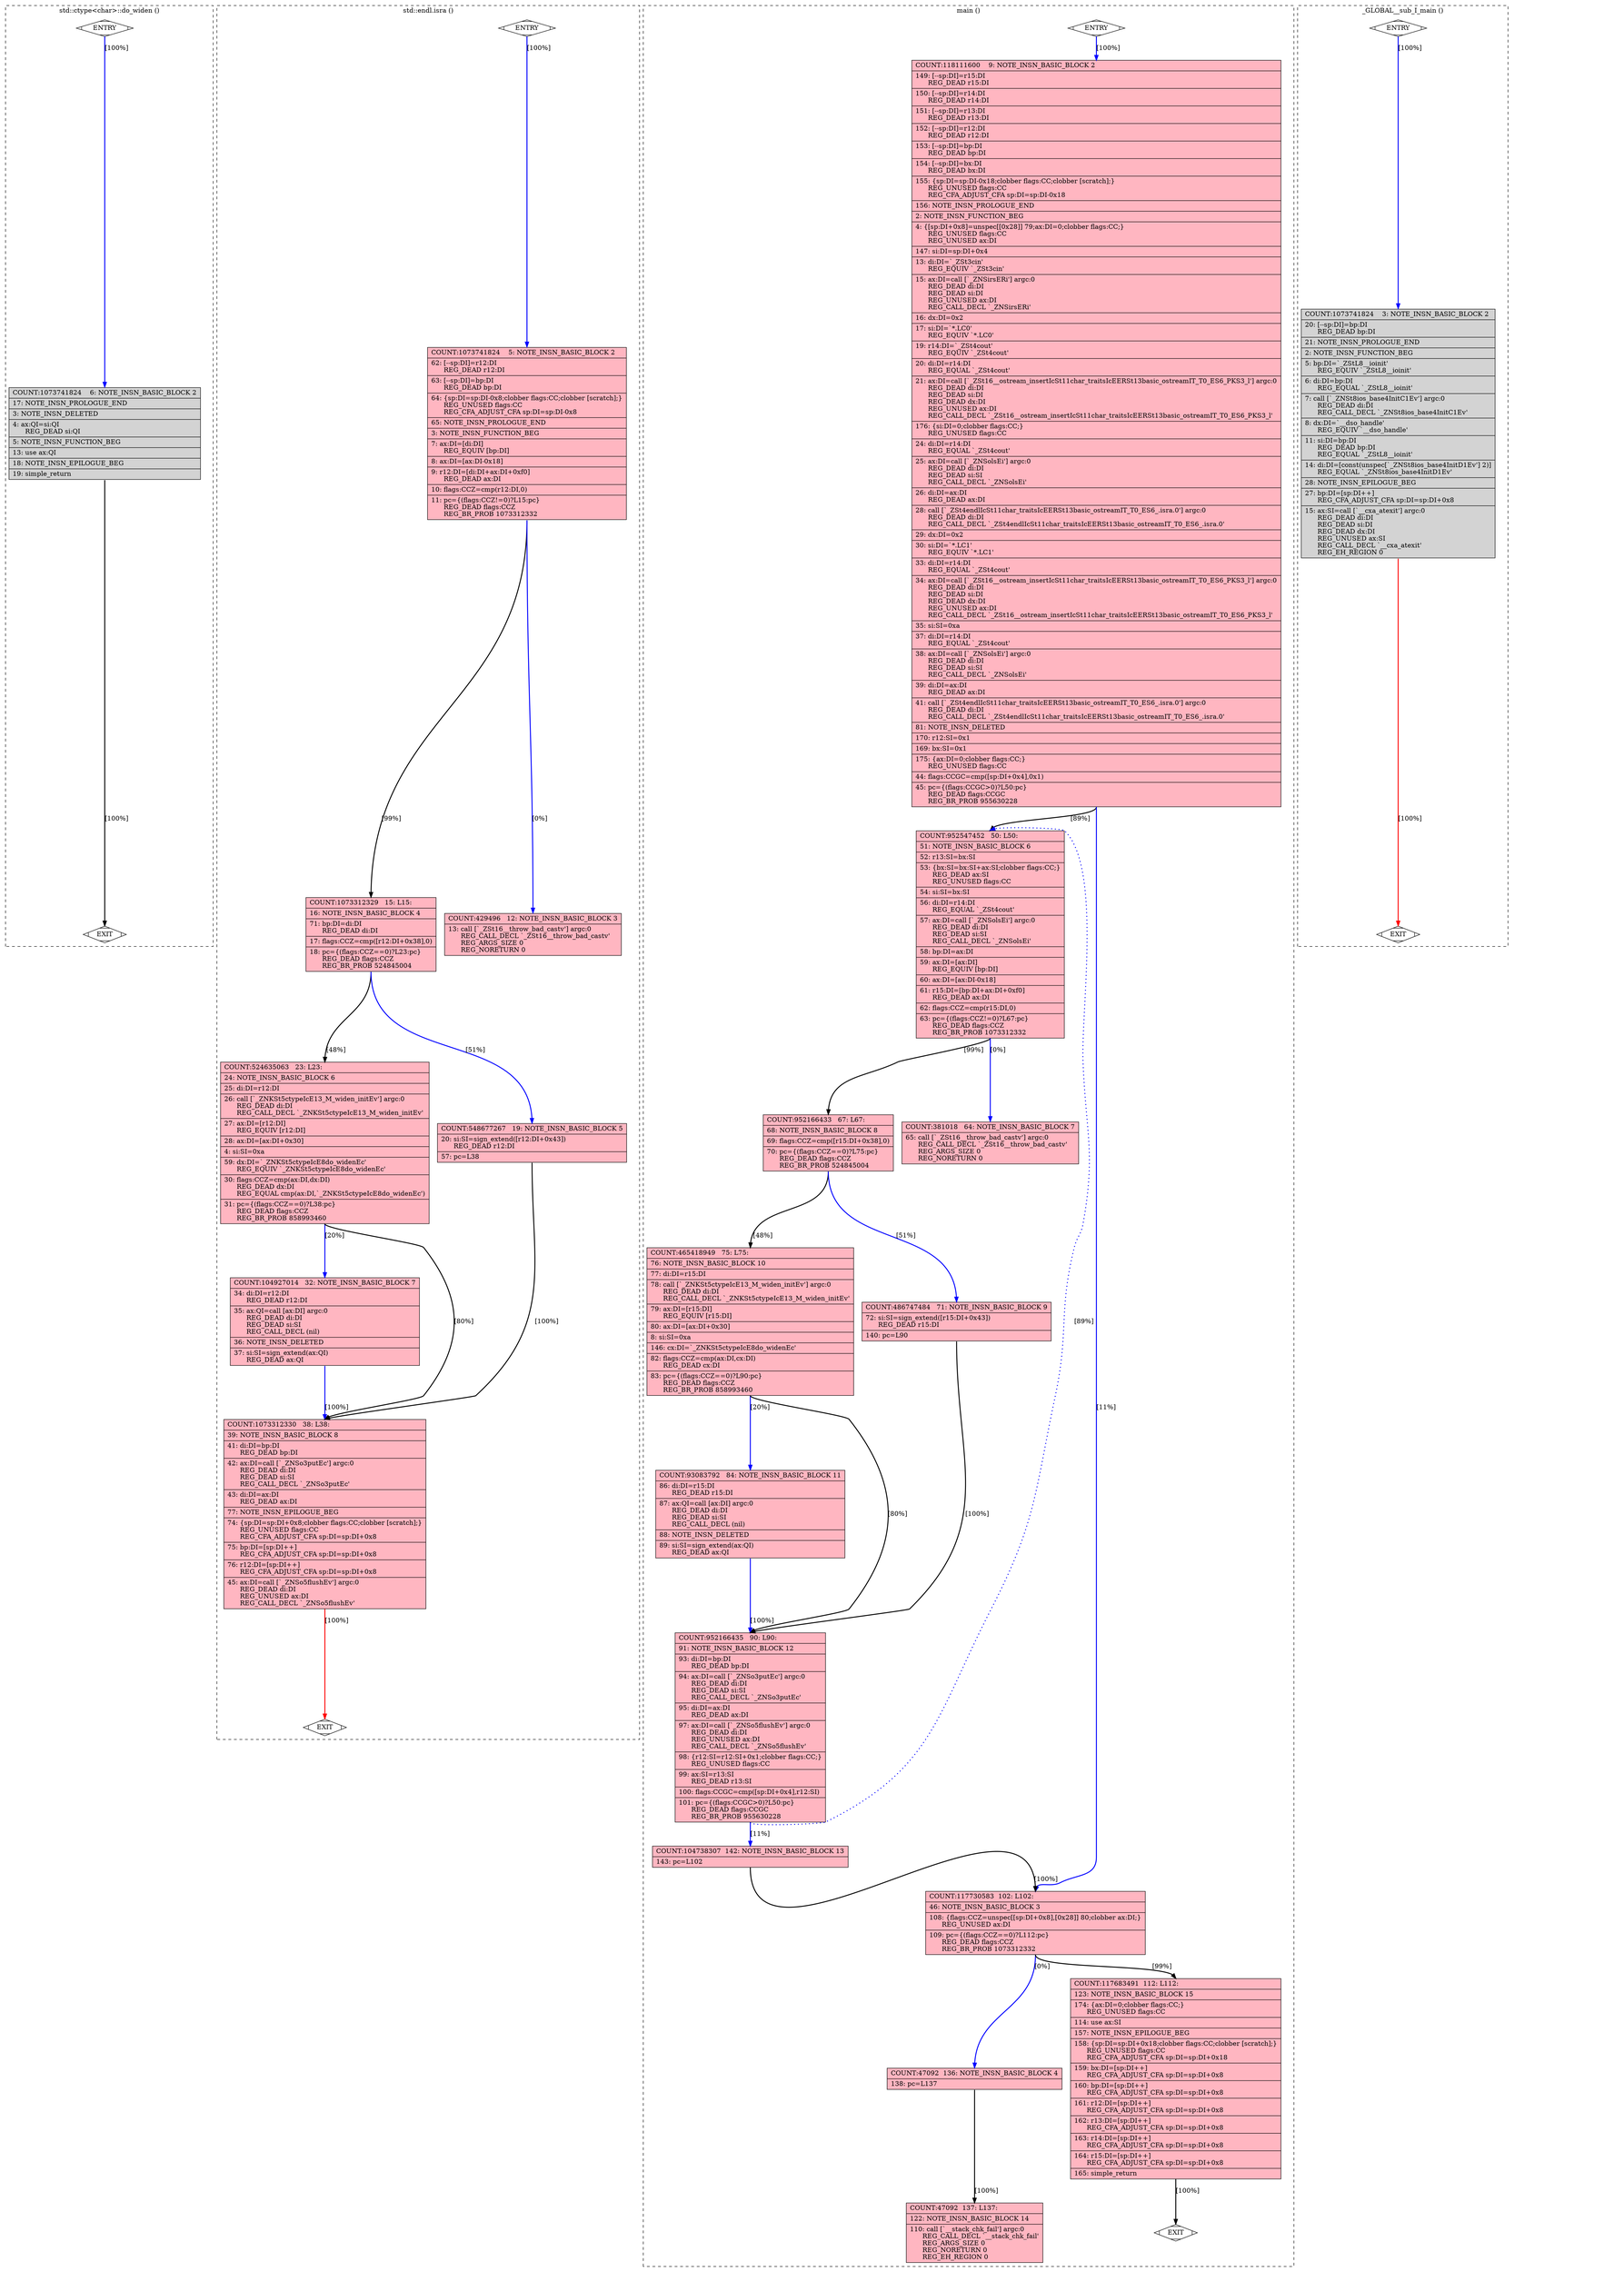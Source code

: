 digraph "a-fib.cpp.312r.rtl_dce" {
overlap=false;
subgraph "cluster_std::ctype<char>::do_widen" {
	style="dashed";
	color="black";
	label="std::ctype<char>::do_widen ()";
	fn_1565_basic_block_0 [shape=Mdiamond,style=filled,fillcolor=white,label="ENTRY"];

	fn_1565_basic_block_2 [shape=record,style=filled,fillcolor=lightgrey,label="{COUNT:1073741824\ \ \ \ 6:\ NOTE_INSN_BASIC_BLOCK\ 2\l\
|\ \ \ 17:\ NOTE_INSN_PROLOGUE_END\l\
|\ \ \ \ 3:\ NOTE_INSN_DELETED\l\
|\ \ \ \ 4:\ ax:QI=si:QI\l\
\ \ \ \ \ \ REG_DEAD\ si:QI\l\
|\ \ \ \ 5:\ NOTE_INSN_FUNCTION_BEG\l\
|\ \ \ 13:\ use\ ax:QI\l\
|\ \ \ 18:\ NOTE_INSN_EPILOGUE_BEG\l\
|\ \ \ 19:\ simple_return\l\
}"];

	fn_1565_basic_block_1 [shape=Mdiamond,style=filled,fillcolor=white,label="EXIT"];

	fn_1565_basic_block_0:s -> fn_1565_basic_block_2:n [style="solid,bold",color=blue,weight=100,constraint=true,label="[100%]"];
	fn_1565_basic_block_2:s -> fn_1565_basic_block_1:n [style="solid,bold",color=black,weight=10,constraint=true,label="[100%]"];
	fn_1565_basic_block_0:s -> fn_1565_basic_block_1:n [style="invis",constraint=true];
}
subgraph "cluster_std::endl.isra" {
	style="dashed";
	color="black";
	label="std::endl.isra ()";
	fn_2306_basic_block_0 [shape=Mdiamond,style=filled,fillcolor=white,label="ENTRY"];

	fn_2306_basic_block_2 [shape=record,style=filled,fillcolor=lightpink,label="{COUNT:1073741824\ \ \ \ 5:\ NOTE_INSN_BASIC_BLOCK\ 2\l\
|\ \ \ 62:\ [--sp:DI]=r12:DI\l\
\ \ \ \ \ \ REG_DEAD\ r12:DI\l\
|\ \ \ 63:\ [--sp:DI]=bp:DI\l\
\ \ \ \ \ \ REG_DEAD\ bp:DI\l\
|\ \ \ 64:\ \{sp:DI=sp:DI-0x8;clobber\ flags:CC;clobber\ [scratch];\}\l\
\ \ \ \ \ \ REG_UNUSED\ flags:CC\l\
\ \ \ \ \ \ REG_CFA_ADJUST_CFA\ sp:DI=sp:DI-0x8\l\
|\ \ \ 65:\ NOTE_INSN_PROLOGUE_END\l\
|\ \ \ \ 3:\ NOTE_INSN_FUNCTION_BEG\l\
|\ \ \ \ 7:\ ax:DI=[di:DI]\l\
\ \ \ \ \ \ REG_EQUIV\ [bp:DI]\l\
|\ \ \ \ 8:\ ax:DI=[ax:DI-0x18]\l\
|\ \ \ \ 9:\ r12:DI=[di:DI+ax:DI+0xf0]\l\
\ \ \ \ \ \ REG_DEAD\ ax:DI\l\
|\ \ \ 10:\ flags:CCZ=cmp(r12:DI,0)\l\
|\ \ \ 11:\ pc=\{(flags:CCZ!=0)?L15:pc\}\l\
\ \ \ \ \ \ REG_DEAD\ flags:CCZ\l\
\ \ \ \ \ \ REG_BR_PROB\ 1073312332\l\
}"];

	fn_2306_basic_block_4 [shape=record,style=filled,fillcolor=lightpink,label="{COUNT:1073312329\ \ \ 15:\ L15:\l\
|\ \ \ 16:\ NOTE_INSN_BASIC_BLOCK\ 4\l\
|\ \ \ 71:\ bp:DI=di:DI\l\
\ \ \ \ \ \ REG_DEAD\ di:DI\l\
|\ \ \ 17:\ flags:CCZ=cmp([r12:DI+0x38],0)\l\
|\ \ \ 18:\ pc=\{(flags:CCZ==0)?L23:pc\}\l\
\ \ \ \ \ \ REG_DEAD\ flags:CCZ\l\
\ \ \ \ \ \ REG_BR_PROB\ 524845004\l\
}"];

	fn_2306_basic_block_6 [shape=record,style=filled,fillcolor=lightpink,label="{COUNT:524635063\ \ \ 23:\ L23:\l\
|\ \ \ 24:\ NOTE_INSN_BASIC_BLOCK\ 6\l\
|\ \ \ 25:\ di:DI=r12:DI\l\
|\ \ \ 26:\ call\ [`_ZNKSt5ctypeIcE13_M_widen_initEv']\ argc:0\l\
\ \ \ \ \ \ REG_DEAD\ di:DI\l\
\ \ \ \ \ \ REG_CALL_DECL\ `_ZNKSt5ctypeIcE13_M_widen_initEv'\l\
|\ \ \ 27:\ ax:DI=[r12:DI]\l\
\ \ \ \ \ \ REG_EQUIV\ [r12:DI]\l\
|\ \ \ 28:\ ax:DI=[ax:DI+0x30]\l\
|\ \ \ \ 4:\ si:SI=0xa\l\
|\ \ \ 59:\ dx:DI=`_ZNKSt5ctypeIcE8do_widenEc'\l\
\ \ \ \ \ \ REG_EQUIV\ `_ZNKSt5ctypeIcE8do_widenEc'\l\
|\ \ \ 30:\ flags:CCZ=cmp(ax:DI,dx:DI)\l\
\ \ \ \ \ \ REG_DEAD\ dx:DI\l\
\ \ \ \ \ \ REG_EQUAL\ cmp(ax:DI,`_ZNKSt5ctypeIcE8do_widenEc')\l\
|\ \ \ 31:\ pc=\{(flags:CCZ==0)?L38:pc\}\l\
\ \ \ \ \ \ REG_DEAD\ flags:CCZ\l\
\ \ \ \ \ \ REG_BR_PROB\ 858993460\l\
}"];

	fn_2306_basic_block_7 [shape=record,style=filled,fillcolor=lightpink,label="{COUNT:104927014\ \ \ 32:\ NOTE_INSN_BASIC_BLOCK\ 7\l\
|\ \ \ 34:\ di:DI=r12:DI\l\
\ \ \ \ \ \ REG_DEAD\ r12:DI\l\
|\ \ \ 35:\ ax:QI=call\ [ax:DI]\ argc:0\l\
\ \ \ \ \ \ REG_DEAD\ di:DI\l\
\ \ \ \ \ \ REG_DEAD\ si:SI\l\
\ \ \ \ \ \ REG_CALL_DECL\ (nil)\l\
|\ \ \ 36:\ NOTE_INSN_DELETED\l\
|\ \ \ 37:\ si:SI=sign_extend(ax:QI)\l\
\ \ \ \ \ \ REG_DEAD\ ax:QI\l\
}"];

	fn_2306_basic_block_5 [shape=record,style=filled,fillcolor=lightpink,label="{COUNT:548677267\ \ \ 19:\ NOTE_INSN_BASIC_BLOCK\ 5\l\
|\ \ \ 20:\ si:SI=sign_extend([r12:DI+0x43])\l\
\ \ \ \ \ \ REG_DEAD\ r12:DI\l\
|\ \ \ 57:\ pc=L38\l\
}"];

	fn_2306_basic_block_8 [shape=record,style=filled,fillcolor=lightpink,label="{COUNT:1073312330\ \ \ 38:\ L38:\l\
|\ \ \ 39:\ NOTE_INSN_BASIC_BLOCK\ 8\l\
|\ \ \ 41:\ di:DI=bp:DI\l\
\ \ \ \ \ \ REG_DEAD\ bp:DI\l\
|\ \ \ 42:\ ax:DI=call\ [`_ZNSo3putEc']\ argc:0\l\
\ \ \ \ \ \ REG_DEAD\ di:DI\l\
\ \ \ \ \ \ REG_DEAD\ si:SI\l\
\ \ \ \ \ \ REG_CALL_DECL\ `_ZNSo3putEc'\l\
|\ \ \ 43:\ di:DI=ax:DI\l\
\ \ \ \ \ \ REG_DEAD\ ax:DI\l\
|\ \ \ 77:\ NOTE_INSN_EPILOGUE_BEG\l\
|\ \ \ 74:\ \{sp:DI=sp:DI+0x8;clobber\ flags:CC;clobber\ [scratch];\}\l\
\ \ \ \ \ \ REG_UNUSED\ flags:CC\l\
\ \ \ \ \ \ REG_CFA_ADJUST_CFA\ sp:DI=sp:DI+0x8\l\
|\ \ \ 75:\ bp:DI=[sp:DI++]\l\
\ \ \ \ \ \ REG_CFA_ADJUST_CFA\ sp:DI=sp:DI+0x8\l\
|\ \ \ 76:\ r12:DI=[sp:DI++]\l\
\ \ \ \ \ \ REG_CFA_ADJUST_CFA\ sp:DI=sp:DI+0x8\l\
|\ \ \ 45:\ ax:DI=call\ [`_ZNSo5flushEv']\ argc:0\l\
\ \ \ \ \ \ REG_DEAD\ di:DI\l\
\ \ \ \ \ \ REG_UNUSED\ ax:DI\l\
\ \ \ \ \ \ REG_CALL_DECL\ `_ZNSo5flushEv'\l\
}"];

	fn_2306_basic_block_3 [shape=record,style=filled,fillcolor=lightpink,label="{COUNT:429496\ \ \ 12:\ NOTE_INSN_BASIC_BLOCK\ 3\l\
|\ \ \ 13:\ call\ [`_ZSt16__throw_bad_castv']\ argc:0\l\
\ \ \ \ \ \ REG_CALL_DECL\ `_ZSt16__throw_bad_castv'\l\
\ \ \ \ \ \ REG_ARGS_SIZE\ 0\l\
\ \ \ \ \ \ REG_NORETURN\ 0\l\
}"];

	fn_2306_basic_block_1 [shape=Mdiamond,style=filled,fillcolor=white,label="EXIT"];

	fn_2306_basic_block_0:s -> fn_2306_basic_block_2:n [style="solid,bold",color=blue,weight=100,constraint=true,label="[100%]"];
	fn_2306_basic_block_2:s -> fn_2306_basic_block_3:n [style="solid,bold",color=blue,weight=100,constraint=true,label="[0%]"];
	fn_2306_basic_block_2:s -> fn_2306_basic_block_4:n [style="solid,bold",color=black,weight=10,constraint=true,label="[99%]"];
	fn_2306_basic_block_4:s -> fn_2306_basic_block_5:n [style="solid,bold",color=blue,weight=100,constraint=true,label="[51%]"];
	fn_2306_basic_block_4:s -> fn_2306_basic_block_6:n [style="solid,bold",color=black,weight=10,constraint=true,label="[48%]"];
	fn_2306_basic_block_5:s -> fn_2306_basic_block_8:n [style="solid,bold",color=black,weight=10,constraint=true,label="[100%]"];
	fn_2306_basic_block_6:s -> fn_2306_basic_block_8:n [style="solid,bold",color=black,weight=10,constraint=true,label="[80%]"];
	fn_2306_basic_block_6:s -> fn_2306_basic_block_7:n [style="solid,bold",color=blue,weight=100,constraint=true,label="[20%]"];
	fn_2306_basic_block_7:s -> fn_2306_basic_block_8:n [style="solid,bold",color=blue,weight=100,constraint=true,label="[100%]"];
	fn_2306_basic_block_8:s -> fn_2306_basic_block_1:n [style="solid,bold",color=red,weight=10,constraint=true,label="[100%]"];
	fn_2306_basic_block_0:s -> fn_2306_basic_block_1:n [style="invis",constraint=true];
}
subgraph "cluster_main" {
	style="dashed";
	color="black";
	label="main ()";
	fn_1812_basic_block_0 [shape=Mdiamond,style=filled,fillcolor=white,label="ENTRY"];

	fn_1812_basic_block_2 [shape=record,style=filled,fillcolor=lightpink,label="{COUNT:118111600\ \ \ \ 9:\ NOTE_INSN_BASIC_BLOCK\ 2\l\
|\ \ 149:\ [--sp:DI]=r15:DI\l\
\ \ \ \ \ \ REG_DEAD\ r15:DI\l\
|\ \ 150:\ [--sp:DI]=r14:DI\l\
\ \ \ \ \ \ REG_DEAD\ r14:DI\l\
|\ \ 151:\ [--sp:DI]=r13:DI\l\
\ \ \ \ \ \ REG_DEAD\ r13:DI\l\
|\ \ 152:\ [--sp:DI]=r12:DI\l\
\ \ \ \ \ \ REG_DEAD\ r12:DI\l\
|\ \ 153:\ [--sp:DI]=bp:DI\l\
\ \ \ \ \ \ REG_DEAD\ bp:DI\l\
|\ \ 154:\ [--sp:DI]=bx:DI\l\
\ \ \ \ \ \ REG_DEAD\ bx:DI\l\
|\ \ 155:\ \{sp:DI=sp:DI-0x18;clobber\ flags:CC;clobber\ [scratch];\}\l\
\ \ \ \ \ \ REG_UNUSED\ flags:CC\l\
\ \ \ \ \ \ REG_CFA_ADJUST_CFA\ sp:DI=sp:DI-0x18\l\
|\ \ 156:\ NOTE_INSN_PROLOGUE_END\l\
|\ \ \ \ 2:\ NOTE_INSN_FUNCTION_BEG\l\
|\ \ \ \ 4:\ \{[sp:DI+0x8]=unspec[[0x28]]\ 79;ax:DI=0;clobber\ flags:CC;\}\l\
\ \ \ \ \ \ REG_UNUSED\ flags:CC\l\
\ \ \ \ \ \ REG_UNUSED\ ax:DI\l\
|\ \ 147:\ si:DI=sp:DI+0x4\l\
|\ \ \ 13:\ di:DI=`_ZSt3cin'\l\
\ \ \ \ \ \ REG_EQUIV\ `_ZSt3cin'\l\
|\ \ \ 15:\ ax:DI=call\ [`_ZNSirsERi']\ argc:0\l\
\ \ \ \ \ \ REG_DEAD\ di:DI\l\
\ \ \ \ \ \ REG_DEAD\ si:DI\l\
\ \ \ \ \ \ REG_UNUSED\ ax:DI\l\
\ \ \ \ \ \ REG_CALL_DECL\ `_ZNSirsERi'\l\
|\ \ \ 16:\ dx:DI=0x2\l\
|\ \ \ 17:\ si:DI=`*.LC0'\l\
\ \ \ \ \ \ REG_EQUIV\ `*.LC0'\l\
|\ \ \ 19:\ r14:DI=`_ZSt4cout'\l\
\ \ \ \ \ \ REG_EQUIV\ `_ZSt4cout'\l\
|\ \ \ 20:\ di:DI=r14:DI\l\
\ \ \ \ \ \ REG_EQUAL\ `_ZSt4cout'\l\
|\ \ \ 21:\ ax:DI=call\ [`_ZSt16__ostream_insertIcSt11char_traitsIcEERSt13basic_ostreamIT_T0_ES6_PKS3_l']\ argc:0\l\
\ \ \ \ \ \ REG_DEAD\ di:DI\l\
\ \ \ \ \ \ REG_DEAD\ si:DI\l\
\ \ \ \ \ \ REG_DEAD\ dx:DI\l\
\ \ \ \ \ \ REG_UNUSED\ ax:DI\l\
\ \ \ \ \ \ REG_CALL_DECL\ `_ZSt16__ostream_insertIcSt11char_traitsIcEERSt13basic_ostreamIT_T0_ES6_PKS3_l'\l\
|\ \ 176:\ \{si:DI=0;clobber\ flags:CC;\}\l\
\ \ \ \ \ \ REG_UNUSED\ flags:CC\l\
|\ \ \ 24:\ di:DI=r14:DI\l\
\ \ \ \ \ \ REG_EQUAL\ `_ZSt4cout'\l\
|\ \ \ 25:\ ax:DI=call\ [`_ZNSolsEi']\ argc:0\l\
\ \ \ \ \ \ REG_DEAD\ di:DI\l\
\ \ \ \ \ \ REG_DEAD\ si:SI\l\
\ \ \ \ \ \ REG_CALL_DECL\ `_ZNSolsEi'\l\
|\ \ \ 26:\ di:DI=ax:DI\l\
\ \ \ \ \ \ REG_DEAD\ ax:DI\l\
|\ \ \ 28:\ call\ [`_ZSt4endlIcSt11char_traitsIcEERSt13basic_ostreamIT_T0_ES6_.isra.0']\ argc:0\l\
\ \ \ \ \ \ REG_DEAD\ di:DI\l\
\ \ \ \ \ \ REG_CALL_DECL\ `_ZSt4endlIcSt11char_traitsIcEERSt13basic_ostreamIT_T0_ES6_.isra.0'\l\
|\ \ \ 29:\ dx:DI=0x2\l\
|\ \ \ 30:\ si:DI=`*.LC1'\l\
\ \ \ \ \ \ REG_EQUIV\ `*.LC1'\l\
|\ \ \ 33:\ di:DI=r14:DI\l\
\ \ \ \ \ \ REG_EQUAL\ `_ZSt4cout'\l\
|\ \ \ 34:\ ax:DI=call\ [`_ZSt16__ostream_insertIcSt11char_traitsIcEERSt13basic_ostreamIT_T0_ES6_PKS3_l']\ argc:0\l\
\ \ \ \ \ \ REG_DEAD\ di:DI\l\
\ \ \ \ \ \ REG_DEAD\ si:DI\l\
\ \ \ \ \ \ REG_DEAD\ dx:DI\l\
\ \ \ \ \ \ REG_UNUSED\ ax:DI\l\
\ \ \ \ \ \ REG_CALL_DECL\ `_ZSt16__ostream_insertIcSt11char_traitsIcEERSt13basic_ostreamIT_T0_ES6_PKS3_l'\l\
|\ \ \ 35:\ si:SI=0xa\l\
|\ \ \ 37:\ di:DI=r14:DI\l\
\ \ \ \ \ \ REG_EQUAL\ `_ZSt4cout'\l\
|\ \ \ 38:\ ax:DI=call\ [`_ZNSolsEi']\ argc:0\l\
\ \ \ \ \ \ REG_DEAD\ di:DI\l\
\ \ \ \ \ \ REG_DEAD\ si:SI\l\
\ \ \ \ \ \ REG_CALL_DECL\ `_ZNSolsEi'\l\
|\ \ \ 39:\ di:DI=ax:DI\l\
\ \ \ \ \ \ REG_DEAD\ ax:DI\l\
|\ \ \ 41:\ call\ [`_ZSt4endlIcSt11char_traitsIcEERSt13basic_ostreamIT_T0_ES6_.isra.0']\ argc:0\l\
\ \ \ \ \ \ REG_DEAD\ di:DI\l\
\ \ \ \ \ \ REG_CALL_DECL\ `_ZSt4endlIcSt11char_traitsIcEERSt13basic_ostreamIT_T0_ES6_.isra.0'\l\
|\ \ \ 81:\ NOTE_INSN_DELETED\l\
|\ \ 170:\ r12:SI=0x1\l\
|\ \ 169:\ bx:SI=0x1\l\
|\ \ 175:\ \{ax:DI=0;clobber\ flags:CC;\}\l\
\ \ \ \ \ \ REG_UNUSED\ flags:CC\l\
|\ \ \ 44:\ flags:CCGC=cmp([sp:DI+0x4],0x1)\l\
|\ \ \ 45:\ pc=\{(flags:CCGC\>0)?L50:pc\}\l\
\ \ \ \ \ \ REG_DEAD\ flags:CCGC\l\
\ \ \ \ \ \ REG_BR_PROB\ 955630228\l\
}"];

	fn_1812_basic_block_6 [shape=record,style=filled,fillcolor=lightpink,label="{COUNT:952547452\ \ \ 50:\ L50:\l\
|\ \ \ 51:\ NOTE_INSN_BASIC_BLOCK\ 6\l\
|\ \ \ 52:\ r13:SI=bx:SI\l\
|\ \ \ 53:\ \{bx:SI=bx:SI+ax:SI;clobber\ flags:CC;\}\l\
\ \ \ \ \ \ REG_DEAD\ ax:SI\l\
\ \ \ \ \ \ REG_UNUSED\ flags:CC\l\
|\ \ \ 54:\ si:SI=bx:SI\l\
|\ \ \ 56:\ di:DI=r14:DI\l\
\ \ \ \ \ \ REG_EQUAL\ `_ZSt4cout'\l\
|\ \ \ 57:\ ax:DI=call\ [`_ZNSolsEi']\ argc:0\l\
\ \ \ \ \ \ REG_DEAD\ di:DI\l\
\ \ \ \ \ \ REG_DEAD\ si:SI\l\
\ \ \ \ \ \ REG_CALL_DECL\ `_ZNSolsEi'\l\
|\ \ \ 58:\ bp:DI=ax:DI\l\
|\ \ \ 59:\ ax:DI=[ax:DI]\l\
\ \ \ \ \ \ REG_EQUIV\ [bp:DI]\l\
|\ \ \ 60:\ ax:DI=[ax:DI-0x18]\l\
|\ \ \ 61:\ r15:DI=[bp:DI+ax:DI+0xf0]\l\
\ \ \ \ \ \ REG_DEAD\ ax:DI\l\
|\ \ \ 62:\ flags:CCZ=cmp(r15:DI,0)\l\
|\ \ \ 63:\ pc=\{(flags:CCZ!=0)?L67:pc\}\l\
\ \ \ \ \ \ REG_DEAD\ flags:CCZ\l\
\ \ \ \ \ \ REG_BR_PROB\ 1073312332\l\
}"];

	fn_1812_basic_block_8 [shape=record,style=filled,fillcolor=lightpink,label="{COUNT:952166433\ \ \ 67:\ L67:\l\
|\ \ \ 68:\ NOTE_INSN_BASIC_BLOCK\ 8\l\
|\ \ \ 69:\ flags:CCZ=cmp([r15:DI+0x38],0)\l\
|\ \ \ 70:\ pc=\{(flags:CCZ==0)?L75:pc\}\l\
\ \ \ \ \ \ REG_DEAD\ flags:CCZ\l\
\ \ \ \ \ \ REG_BR_PROB\ 524845004\l\
}"];

	fn_1812_basic_block_10 [shape=record,style=filled,fillcolor=lightpink,label="{COUNT:465418949\ \ \ 75:\ L75:\l\
|\ \ \ 76:\ NOTE_INSN_BASIC_BLOCK\ 10\l\
|\ \ \ 77:\ di:DI=r15:DI\l\
|\ \ \ 78:\ call\ [`_ZNKSt5ctypeIcE13_M_widen_initEv']\ argc:0\l\
\ \ \ \ \ \ REG_DEAD\ di:DI\l\
\ \ \ \ \ \ REG_CALL_DECL\ `_ZNKSt5ctypeIcE13_M_widen_initEv'\l\
|\ \ \ 79:\ ax:DI=[r15:DI]\l\
\ \ \ \ \ \ REG_EQUIV\ [r15:DI]\l\
|\ \ \ 80:\ ax:DI=[ax:DI+0x30]\l\
|\ \ \ \ 8:\ si:SI=0xa\l\
|\ \ 146:\ cx:DI=`_ZNKSt5ctypeIcE8do_widenEc'\l\
|\ \ \ 82:\ flags:CCZ=cmp(ax:DI,cx:DI)\l\
\ \ \ \ \ \ REG_DEAD\ cx:DI\l\
|\ \ \ 83:\ pc=\{(flags:CCZ==0)?L90:pc\}\l\
\ \ \ \ \ \ REG_DEAD\ flags:CCZ\l\
\ \ \ \ \ \ REG_BR_PROB\ 858993460\l\
}"];

	fn_1812_basic_block_11 [shape=record,style=filled,fillcolor=lightpink,label="{COUNT:93083792\ \ \ 84:\ NOTE_INSN_BASIC_BLOCK\ 11\l\
|\ \ \ 86:\ di:DI=r15:DI\l\
\ \ \ \ \ \ REG_DEAD\ r15:DI\l\
|\ \ \ 87:\ ax:QI=call\ [ax:DI]\ argc:0\l\
\ \ \ \ \ \ REG_DEAD\ di:DI\l\
\ \ \ \ \ \ REG_DEAD\ si:SI\l\
\ \ \ \ \ \ REG_CALL_DECL\ (nil)\l\
|\ \ \ 88:\ NOTE_INSN_DELETED\l\
|\ \ \ 89:\ si:SI=sign_extend(ax:QI)\l\
\ \ \ \ \ \ REG_DEAD\ ax:QI\l\
}"];

	fn_1812_basic_block_9 [shape=record,style=filled,fillcolor=lightpink,label="{COUNT:486747484\ \ \ 71:\ NOTE_INSN_BASIC_BLOCK\ 9\l\
|\ \ \ 72:\ si:SI=sign_extend([r15:DI+0x43])\l\
\ \ \ \ \ \ REG_DEAD\ r15:DI\l\
|\ \ 140:\ pc=L90\l\
}"];

	fn_1812_basic_block_12 [shape=record,style=filled,fillcolor=lightpink,label="{COUNT:952166435\ \ \ 90:\ L90:\l\
|\ \ \ 91:\ NOTE_INSN_BASIC_BLOCK\ 12\l\
|\ \ \ 93:\ di:DI=bp:DI\l\
\ \ \ \ \ \ REG_DEAD\ bp:DI\l\
|\ \ \ 94:\ ax:DI=call\ [`_ZNSo3putEc']\ argc:0\l\
\ \ \ \ \ \ REG_DEAD\ di:DI\l\
\ \ \ \ \ \ REG_DEAD\ si:SI\l\
\ \ \ \ \ \ REG_CALL_DECL\ `_ZNSo3putEc'\l\
|\ \ \ 95:\ di:DI=ax:DI\l\
\ \ \ \ \ \ REG_DEAD\ ax:DI\l\
|\ \ \ 97:\ ax:DI=call\ [`_ZNSo5flushEv']\ argc:0\l\
\ \ \ \ \ \ REG_DEAD\ di:DI\l\
\ \ \ \ \ \ REG_UNUSED\ ax:DI\l\
\ \ \ \ \ \ REG_CALL_DECL\ `_ZNSo5flushEv'\l\
|\ \ \ 98:\ \{r12:SI=r12:SI+0x1;clobber\ flags:CC;\}\l\
\ \ \ \ \ \ REG_UNUSED\ flags:CC\l\
|\ \ \ 99:\ ax:SI=r13:SI\l\
\ \ \ \ \ \ REG_DEAD\ r13:SI\l\
|\ \ 100:\ flags:CCGC=cmp([sp:DI+0x4],r12:SI)\l\
|\ \ 101:\ pc=\{(flags:CCGC\>0)?L50:pc\}\l\
\ \ \ \ \ \ REG_DEAD\ flags:CCGC\l\
\ \ \ \ \ \ REG_BR_PROB\ 955630228\l\
}"];

	fn_1812_basic_block_13 [shape=record,style=filled,fillcolor=lightpink,label="{COUNT:104738307\ \ 142:\ NOTE_INSN_BASIC_BLOCK\ 13\l\
|\ \ 143:\ pc=L102\l\
}"];

	fn_1812_basic_block_3 [shape=record,style=filled,fillcolor=lightpink,label="{COUNT:117730583\ \ 102:\ L102:\l\
|\ \ \ 46:\ NOTE_INSN_BASIC_BLOCK\ 3\l\
|\ \ 108:\ \{flags:CCZ=unspec[[sp:DI+0x8],[0x28]]\ 80;clobber\ ax:DI;\}\l\
\ \ \ \ \ \ REG_UNUSED\ ax:DI\l\
|\ \ 109:\ pc=\{(flags:CCZ==0)?L112:pc\}\l\
\ \ \ \ \ \ REG_DEAD\ flags:CCZ\l\
\ \ \ \ \ \ REG_BR_PROB\ 1073312332\l\
}"];

	fn_1812_basic_block_4 [shape=record,style=filled,fillcolor=lightpink,label="{COUNT:47092\ \ 136:\ NOTE_INSN_BASIC_BLOCK\ 4\l\
|\ \ 138:\ pc=L137\l\
}"];

	fn_1812_basic_block_14 [shape=record,style=filled,fillcolor=lightpink,label="{COUNT:47092\ \ 137:\ L137:\l\
|\ \ 122:\ NOTE_INSN_BASIC_BLOCK\ 14\l\
|\ \ 110:\ call\ [`__stack_chk_fail']\ argc:0\l\
\ \ \ \ \ \ REG_CALL_DECL\ `__stack_chk_fail'\l\
\ \ \ \ \ \ REG_ARGS_SIZE\ 0\l\
\ \ \ \ \ \ REG_NORETURN\ 0\l\
\ \ \ \ \ \ REG_EH_REGION\ 0\l\
}"];

	fn_1812_basic_block_15 [shape=record,style=filled,fillcolor=lightpink,label="{COUNT:117683491\ \ 112:\ L112:\l\
|\ \ 123:\ NOTE_INSN_BASIC_BLOCK\ 15\l\
|\ \ 174:\ \{ax:DI=0;clobber\ flags:CC;\}\l\
\ \ \ \ \ \ REG_UNUSED\ flags:CC\l\
|\ \ 114:\ use\ ax:SI\l\
|\ \ 157:\ NOTE_INSN_EPILOGUE_BEG\l\
|\ \ 158:\ \{sp:DI=sp:DI+0x18;clobber\ flags:CC;clobber\ [scratch];\}\l\
\ \ \ \ \ \ REG_UNUSED\ flags:CC\l\
\ \ \ \ \ \ REG_CFA_ADJUST_CFA\ sp:DI=sp:DI+0x18\l\
|\ \ 159:\ bx:DI=[sp:DI++]\l\
\ \ \ \ \ \ REG_CFA_ADJUST_CFA\ sp:DI=sp:DI+0x8\l\
|\ \ 160:\ bp:DI=[sp:DI++]\l\
\ \ \ \ \ \ REG_CFA_ADJUST_CFA\ sp:DI=sp:DI+0x8\l\
|\ \ 161:\ r12:DI=[sp:DI++]\l\
\ \ \ \ \ \ REG_CFA_ADJUST_CFA\ sp:DI=sp:DI+0x8\l\
|\ \ 162:\ r13:DI=[sp:DI++]\l\
\ \ \ \ \ \ REG_CFA_ADJUST_CFA\ sp:DI=sp:DI+0x8\l\
|\ \ 163:\ r14:DI=[sp:DI++]\l\
\ \ \ \ \ \ REG_CFA_ADJUST_CFA\ sp:DI=sp:DI+0x8\l\
|\ \ 164:\ r15:DI=[sp:DI++]\l\
\ \ \ \ \ \ REG_CFA_ADJUST_CFA\ sp:DI=sp:DI+0x8\l\
|\ \ 165:\ simple_return\l\
}"];

	fn_1812_basic_block_7 [shape=record,style=filled,fillcolor=lightpink,label="{COUNT:381018\ \ \ 64:\ NOTE_INSN_BASIC_BLOCK\ 7\l\
|\ \ \ 65:\ call\ [`_ZSt16__throw_bad_castv']\ argc:0\l\
\ \ \ \ \ \ REG_CALL_DECL\ `_ZSt16__throw_bad_castv'\l\
\ \ \ \ \ \ REG_ARGS_SIZE\ 0\l\
\ \ \ \ \ \ REG_NORETURN\ 0\l\
}"];

	fn_1812_basic_block_1 [shape=Mdiamond,style=filled,fillcolor=white,label="EXIT"];

	fn_1812_basic_block_0:s -> fn_1812_basic_block_2:n [style="solid,bold",color=blue,weight=100,constraint=true,label="[100%]"];
	fn_1812_basic_block_2:s -> fn_1812_basic_block_6:n [style="solid,bold",color=black,weight=10,constraint=true,label="[89%]"];
	fn_1812_basic_block_2:s -> fn_1812_basic_block_3:n [style="solid,bold",color=blue,weight=100,constraint=true,label="[11%]"];
	fn_1812_basic_block_3:s -> fn_1812_basic_block_15:n [style="solid,bold",color=black,weight=10,constraint=true,label="[99%]"];
	fn_1812_basic_block_3:s -> fn_1812_basic_block_4:n [style="solid,bold",color=blue,weight=100,constraint=true,label="[0%]"];
	fn_1812_basic_block_4:s -> fn_1812_basic_block_14:n [style="solid,bold",color=black,weight=10,constraint=true,label="[100%]"];
	fn_1812_basic_block_6:s -> fn_1812_basic_block_7:n [style="solid,bold",color=blue,weight=100,constraint=true,label="[0%]"];
	fn_1812_basic_block_6:s -> fn_1812_basic_block_8:n [style="solid,bold",color=black,weight=10,constraint=true,label="[99%]"];
	fn_1812_basic_block_8:s -> fn_1812_basic_block_9:n [style="solid,bold",color=blue,weight=100,constraint=true,label="[51%]"];
	fn_1812_basic_block_8:s -> fn_1812_basic_block_10:n [style="solid,bold",color=black,weight=10,constraint=true,label="[48%]"];
	fn_1812_basic_block_9:s -> fn_1812_basic_block_12:n [style="solid,bold",color=black,weight=10,constraint=true,label="[100%]"];
	fn_1812_basic_block_10:s -> fn_1812_basic_block_12:n [style="solid,bold",color=black,weight=10,constraint=true,label="[80%]"];
	fn_1812_basic_block_10:s -> fn_1812_basic_block_11:n [style="solid,bold",color=blue,weight=100,constraint=true,label="[20%]"];
	fn_1812_basic_block_11:s -> fn_1812_basic_block_12:n [style="solid,bold",color=blue,weight=100,constraint=true,label="[100%]"];
	fn_1812_basic_block_12:s -> fn_1812_basic_block_6:n [style="dotted,bold",color=blue,weight=10,constraint=false,label="[89%]"];
	fn_1812_basic_block_12:s -> fn_1812_basic_block_13:n [style="solid,bold",color=blue,weight=100,constraint=true,label="[11%]"];
	fn_1812_basic_block_13:s -> fn_1812_basic_block_3:n [style="solid,bold",color=black,weight=10,constraint=true,label="[100%]"];
	fn_1812_basic_block_15:s -> fn_1812_basic_block_1:n [style="solid,bold",color=black,weight=10,constraint=true,label="[100%]"];
	fn_1812_basic_block_0:s -> fn_1812_basic_block_1:n [style="invis",constraint=true];
}
subgraph "cluster__GLOBAL__sub_I_main" {
	style="dashed";
	color="black";
	label="_GLOBAL__sub_I_main ()";
	fn_2302_basic_block_0 [shape=Mdiamond,style=filled,fillcolor=white,label="ENTRY"];

	fn_2302_basic_block_2 [shape=record,style=filled,fillcolor=lightgrey,label="{COUNT:1073741824\ \ \ \ 3:\ NOTE_INSN_BASIC_BLOCK\ 2\l\
|\ \ \ 20:\ [--sp:DI]=bp:DI\l\
\ \ \ \ \ \ REG_DEAD\ bp:DI\l\
|\ \ \ 21:\ NOTE_INSN_PROLOGUE_END\l\
|\ \ \ \ 2:\ NOTE_INSN_FUNCTION_BEG\l\
|\ \ \ \ 5:\ bp:DI=`_ZStL8__ioinit'\l\
\ \ \ \ \ \ REG_EQUIV\ `_ZStL8__ioinit'\l\
|\ \ \ \ 6:\ di:DI=bp:DI\l\
\ \ \ \ \ \ REG_EQUAL\ `_ZStL8__ioinit'\l\
|\ \ \ \ 7:\ call\ [`_ZNSt8ios_base4InitC1Ev']\ argc:0\l\
\ \ \ \ \ \ REG_DEAD\ di:DI\l\
\ \ \ \ \ \ REG_CALL_DECL\ `_ZNSt8ios_base4InitC1Ev'\l\
|\ \ \ \ 8:\ dx:DI=`__dso_handle'\l\
\ \ \ \ \ \ REG_EQUIV\ `__dso_handle'\l\
|\ \ \ 11:\ si:DI=bp:DI\l\
\ \ \ \ \ \ REG_DEAD\ bp:DI\l\
\ \ \ \ \ \ REG_EQUAL\ `_ZStL8__ioinit'\l\
|\ \ \ 14:\ di:DI=[const(unspec[`_ZNSt8ios_base4InitD1Ev']\ 2)]\l\
\ \ \ \ \ \ REG_EQUAL\ `_ZNSt8ios_base4InitD1Ev'\l\
|\ \ \ 28:\ NOTE_INSN_EPILOGUE_BEG\l\
|\ \ \ 27:\ bp:DI=[sp:DI++]\l\
\ \ \ \ \ \ REG_CFA_ADJUST_CFA\ sp:DI=sp:DI+0x8\l\
|\ \ \ 15:\ ax:SI=call\ [`__cxa_atexit']\ argc:0\l\
\ \ \ \ \ \ REG_DEAD\ di:DI\l\
\ \ \ \ \ \ REG_DEAD\ si:DI\l\
\ \ \ \ \ \ REG_DEAD\ dx:DI\l\
\ \ \ \ \ \ REG_UNUSED\ ax:SI\l\
\ \ \ \ \ \ REG_CALL_DECL\ `__cxa_atexit'\l\
\ \ \ \ \ \ REG_EH_REGION\ 0\l\
}"];

	fn_2302_basic_block_1 [shape=Mdiamond,style=filled,fillcolor=white,label="EXIT"];

	fn_2302_basic_block_0:s -> fn_2302_basic_block_2:n [style="solid,bold",color=blue,weight=100,constraint=true,label="[100%]"];
	fn_2302_basic_block_2:s -> fn_2302_basic_block_1:n [style="solid,bold",color=red,weight=10,constraint=true,label="[100%]"];
	fn_2302_basic_block_0:s -> fn_2302_basic_block_1:n [style="invis",constraint=true];
}
}
